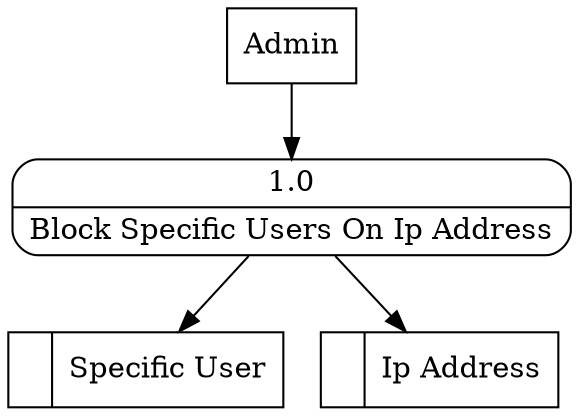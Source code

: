 digraph dfd2{ 
node[shape=record]
200 [label="<f0>  |<f1> Specific User " ];
201 [label="<f0>  |<f1> Ip Address " ];
202 [label="Admin" shape=box];
203 [label="{<f0> 1.0|<f1> Block Specific Users On Ip Address }" shape=Mrecord];
202 -> 203
203 -> 200
203 -> 201
}